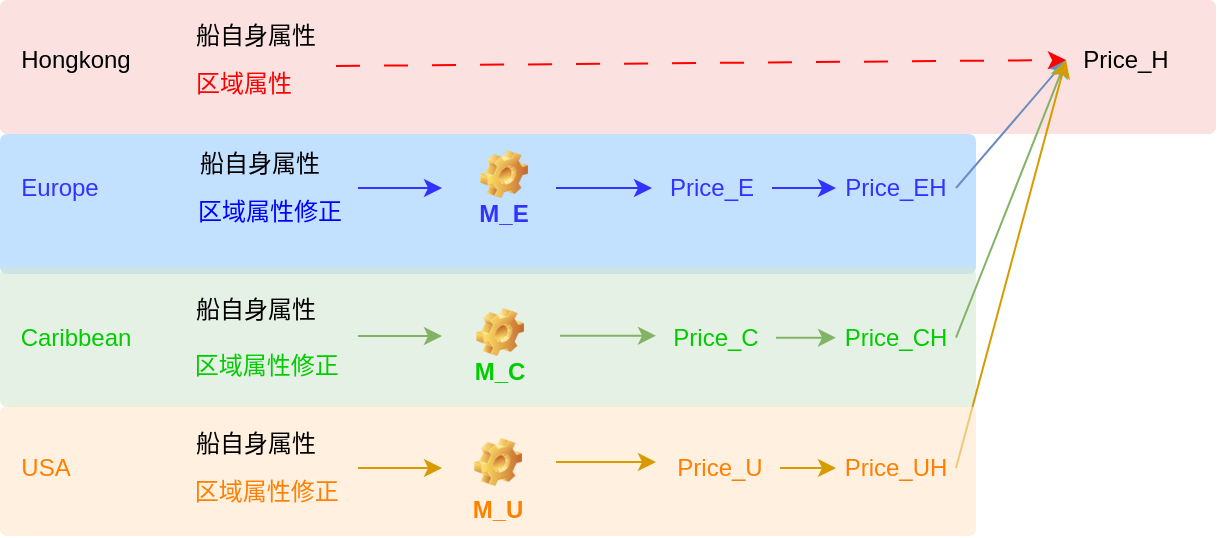 <mxfile version="21.0.8" type="github">
  <diagram name="第 1 页" id="b4Ed2LwabQIBzOSei9t2">
    <mxGraphModel dx="794" dy="508" grid="1" gridSize="10" guides="1" tooltips="1" connect="1" arrows="1" fold="1" page="1" pageScale="1" pageWidth="827" pageHeight="1169" math="0" shadow="0">
      <root>
        <mxCell id="0" />
        <mxCell id="1" parent="0" />
        <mxCell id="wm9mHPLaVxJcZAKre-H_-86" value="" style="rounded=1;whiteSpace=wrap;html=1;fillColor=#f8cecc;strokeColor=none;opacity=60;arcSize=5;" vertex="1" parent="1">
          <mxGeometry x="72" y="163" width="608" height="67" as="geometry" />
        </mxCell>
        <mxCell id="wm9mHPLaVxJcZAKre-H_-83" value="" style="rounded=1;whiteSpace=wrap;html=1;fillColor=#99CCFF;strokeColor=none;opacity=60;arcSize=5;" vertex="1" parent="1">
          <mxGeometry x="72" y="230" width="488" height="70" as="geometry" />
        </mxCell>
        <mxCell id="wm9mHPLaVxJcZAKre-H_-3" value="Hongkong" style="text;html=1;strokeColor=none;fillColor=none;align=center;verticalAlign=middle;whiteSpace=wrap;rounded=0;" vertex="1" parent="1">
          <mxGeometry x="80" y="178" width="60" height="30" as="geometry" />
        </mxCell>
        <mxCell id="wm9mHPLaVxJcZAKre-H_-7" value="" style="group" vertex="1" connectable="0" parent="1">
          <mxGeometry x="160" y="166" width="80" height="54" as="geometry" />
        </mxCell>
        <mxCell id="wm9mHPLaVxJcZAKre-H_-4" value="船自身属性" style="text;html=1;strokeColor=none;fillColor=none;align=center;verticalAlign=middle;whiteSpace=wrap;rounded=0;" vertex="1" parent="wm9mHPLaVxJcZAKre-H_-7">
          <mxGeometry width="80" height="30" as="geometry" />
        </mxCell>
        <mxCell id="wm9mHPLaVxJcZAKre-H_-5" value="&lt;font color=&quot;#ff0000&quot;&gt;区域属性&lt;/font&gt;" style="text;html=1;strokeColor=none;fillColor=none;align=center;verticalAlign=middle;whiteSpace=wrap;rounded=0;" vertex="1" parent="wm9mHPLaVxJcZAKre-H_-7">
          <mxGeometry x="4" y="24" width="60" height="30" as="geometry" />
        </mxCell>
        <mxCell id="wm9mHPLaVxJcZAKre-H_-8" value="" style="group" vertex="1" connectable="0" parent="1">
          <mxGeometry x="162" y="230" width="110" height="54" as="geometry" />
        </mxCell>
        <mxCell id="wm9mHPLaVxJcZAKre-H_-9" value="船自身属性" style="text;html=1;strokeColor=none;fillColor=none;align=center;verticalAlign=middle;whiteSpace=wrap;rounded=0;" vertex="1" parent="wm9mHPLaVxJcZAKre-H_-8">
          <mxGeometry width="80" height="30" as="geometry" />
        </mxCell>
        <mxCell id="wm9mHPLaVxJcZAKre-H_-10" value="&lt;font color=&quot;#0000ff&quot;&gt;区域属性修正&lt;/font&gt;" style="text;html=1;strokeColor=none;fillColor=none;align=left;verticalAlign=middle;whiteSpace=wrap;rounded=0;" vertex="1" parent="wm9mHPLaVxJcZAKre-H_-8">
          <mxGeometry x="7" y="24" width="106" height="30" as="geometry" />
        </mxCell>
        <mxCell id="wm9mHPLaVxJcZAKre-H_-16" value="&lt;font color=&quot;#3333ff&quot;&gt;Europe&lt;/font&gt;" style="text;html=1;strokeColor=none;fillColor=none;align=center;verticalAlign=middle;whiteSpace=wrap;rounded=0;" vertex="1" parent="1">
          <mxGeometry x="72" y="242" width="60" height="30" as="geometry" />
        </mxCell>
        <mxCell id="wm9mHPLaVxJcZAKre-H_-19" value="" style="group" vertex="1" connectable="0" parent="1">
          <mxGeometry x="80" y="300" width="550" height="70" as="geometry" />
        </mxCell>
        <mxCell id="wm9mHPLaVxJcZAKre-H_-84" value="" style="rounded=1;whiteSpace=wrap;html=1;fillColor=#d5e8d4;strokeColor=none;opacity=60;arcSize=5;" vertex="1" parent="wm9mHPLaVxJcZAKre-H_-19">
          <mxGeometry x="-8" y="-3.5" width="488" height="70" as="geometry" />
        </mxCell>
        <mxCell id="wm9mHPLaVxJcZAKre-H_-12" value="" style="group" vertex="1" connectable="0" parent="wm9mHPLaVxJcZAKre-H_-19">
          <mxGeometry x="80" width="90" height="63.0" as="geometry" />
        </mxCell>
        <mxCell id="wm9mHPLaVxJcZAKre-H_-13" value="船自身属性" style="text;html=1;strokeColor=none;fillColor=none;align=center;verticalAlign=middle;whiteSpace=wrap;rounded=0;" vertex="1" parent="wm9mHPLaVxJcZAKre-H_-12">
          <mxGeometry width="80" height="35" as="geometry" />
        </mxCell>
        <mxCell id="wm9mHPLaVxJcZAKre-H_-14" value="&lt;font color=&quot;#00cc00&quot;&gt;区域属性修正&amp;nbsp;&lt;/font&gt;" style="text;html=1;strokeColor=none;fillColor=none;align=center;verticalAlign=middle;whiteSpace=wrap;rounded=0;" vertex="1" parent="wm9mHPLaVxJcZAKre-H_-12">
          <mxGeometry x="4" y="28" width="86" height="35" as="geometry" />
        </mxCell>
        <mxCell id="wm9mHPLaVxJcZAKre-H_-17" value="&lt;font color=&quot;#00cc00&quot;&gt;Caribbean&lt;/font&gt;" style="text;html=1;strokeColor=none;fillColor=none;align=center;verticalAlign=middle;whiteSpace=wrap;rounded=0;" vertex="1" parent="wm9mHPLaVxJcZAKre-H_-19">
          <mxGeometry y="14" width="60" height="35" as="geometry" />
        </mxCell>
        <mxCell id="wm9mHPLaVxJcZAKre-H_-31" value="&lt;font color=&quot;#00cc00&quot;&gt;M_C&lt;/font&gt;" style="label;whiteSpace=wrap;html=1;align=center;verticalAlign=bottom;spacingLeft=0;spacingBottom=4;imageAlign=center;imageVerticalAlign=top;image=img/clipart/Gear_128x128.png;strokeColor=none;imageWidth=24;imageHeight=24;fillColor=none;" vertex="1" parent="wm9mHPLaVxJcZAKre-H_-19">
          <mxGeometry x="212" y="10" width="60" height="51.83" as="geometry" />
        </mxCell>
        <mxCell id="wm9mHPLaVxJcZAKre-H_-43" value="" style="group" vertex="1" connectable="0" parent="wm9mHPLaVxJcZAKre-H_-19">
          <mxGeometry x="320" y="14.333" width="60" height="35" as="geometry" />
        </mxCell>
        <mxCell id="wm9mHPLaVxJcZAKre-H_-44" style="edgeStyle=orthogonalEdgeStyle;rounded=0;orthogonalLoop=1;jettySize=auto;html=1;" edge="1" parent="wm9mHPLaVxJcZAKre-H_-43">
          <mxGeometry relative="1" as="geometry">
            <mxPoint y="17.5" as="targetPoint" />
          </mxGeometry>
        </mxCell>
        <mxCell id="wm9mHPLaVxJcZAKre-H_-45" value="&lt;font color=&quot;#00cc00&quot;&gt;Price_C&lt;/font&gt;" style="text;html=1;strokeColor=none;fillColor=none;align=center;verticalAlign=middle;whiteSpace=wrap;rounded=0;" vertex="1" parent="wm9mHPLaVxJcZAKre-H_-43">
          <mxGeometry width="60" height="35" as="geometry" />
        </mxCell>
        <mxCell id="wm9mHPLaVxJcZAKre-H_-49" value="" style="endArrow=classic;html=1;rounded=0;exitX=1;exitY=0.5;exitDx=0;exitDy=0;fillColor=#d5e8d4;strokeColor=#82b366;" edge="1" parent="wm9mHPLaVxJcZAKre-H_-19">
          <mxGeometry width="50" height="50" relative="1" as="geometry">
            <mxPoint x="272" y="30.833" as="sourcePoint" />
            <mxPoint x="320" y="30.833" as="targetPoint" />
          </mxGeometry>
        </mxCell>
        <mxCell id="wm9mHPLaVxJcZAKre-H_-65" value="" style="group" vertex="1" connectable="0" parent="wm9mHPLaVxJcZAKre-H_-19">
          <mxGeometry x="410" y="14.333" width="60" height="35" as="geometry" />
        </mxCell>
        <mxCell id="wm9mHPLaVxJcZAKre-H_-66" style="edgeStyle=orthogonalEdgeStyle;rounded=0;orthogonalLoop=1;jettySize=auto;html=1;" edge="1" parent="wm9mHPLaVxJcZAKre-H_-65">
          <mxGeometry relative="1" as="geometry">
            <mxPoint y="17.5" as="targetPoint" />
          </mxGeometry>
        </mxCell>
        <mxCell id="wm9mHPLaVxJcZAKre-H_-67" value="&lt;font color=&quot;#00cc00&quot;&gt;Price_CH&lt;/font&gt;" style="text;html=1;strokeColor=none;fillColor=none;align=center;verticalAlign=middle;whiteSpace=wrap;rounded=0;" vertex="1" parent="wm9mHPLaVxJcZAKre-H_-65">
          <mxGeometry width="60" height="35" as="geometry" />
        </mxCell>
        <mxCell id="wm9mHPLaVxJcZAKre-H_-75" value="" style="endArrow=classic;html=1;rounded=0;exitX=1;exitY=0.5;exitDx=0;exitDy=0;fillColor=#d5e8d4;strokeColor=#82b366;" edge="1" parent="wm9mHPLaVxJcZAKre-H_-19" source="wm9mHPLaVxJcZAKre-H_-45" target="wm9mHPLaVxJcZAKre-H_-67">
          <mxGeometry width="50" height="50" relative="1" as="geometry">
            <mxPoint x="200" y="-35" as="sourcePoint" />
            <mxPoint x="250" y="-93.333" as="targetPoint" />
          </mxGeometry>
        </mxCell>
        <mxCell id="wm9mHPLaVxJcZAKre-H_-30" value="&lt;font color=&quot;#3333ff&quot;&gt;M_E&lt;/font&gt;" style="label;whiteSpace=wrap;html=1;align=center;verticalAlign=bottom;spacingLeft=0;spacingBottom=4;imageAlign=center;imageVerticalAlign=top;image=img/clipart/Gear_128x128.png;strokeColor=none;imageWidth=24;imageHeight=24;fillColor=none;" vertex="1" parent="1">
          <mxGeometry x="298" y="231" width="52" height="52" as="geometry" />
        </mxCell>
        <mxCell id="wm9mHPLaVxJcZAKre-H_-34" value="" style="endArrow=classic;html=1;rounded=0;entryX=0;entryY=0.5;entryDx=0;entryDy=0;fillColor=#dae8fc;strokeColor=#3333FF;" edge="1" parent="1">
          <mxGeometry width="50" height="50" relative="1" as="geometry">
            <mxPoint x="251" y="257" as="sourcePoint" />
            <mxPoint x="293" y="257" as="targetPoint" />
          </mxGeometry>
        </mxCell>
        <mxCell id="wm9mHPLaVxJcZAKre-H_-35" value="" style="endArrow=classic;html=1;rounded=0;entryX=0;entryY=0.5;entryDx=0;entryDy=0;fillColor=#d5e8d4;strokeColor=#82b366;" edge="1" parent="1">
          <mxGeometry width="50" height="50" relative="1" as="geometry">
            <mxPoint x="251" y="331" as="sourcePoint" />
            <mxPoint x="293" y="331" as="targetPoint" />
          </mxGeometry>
        </mxCell>
        <mxCell id="wm9mHPLaVxJcZAKre-H_-40" value="" style="group" vertex="1" connectable="0" parent="1">
          <mxGeometry x="398" y="242" width="60" height="30" as="geometry" />
        </mxCell>
        <mxCell id="wm9mHPLaVxJcZAKre-H_-38" style="edgeStyle=orthogonalEdgeStyle;rounded=0;orthogonalLoop=1;jettySize=auto;html=1;fillColor=#dae8fc;strokeColor=#3333FF;" edge="1" parent="wm9mHPLaVxJcZAKre-H_-40" source="wm9mHPLaVxJcZAKre-H_-30">
          <mxGeometry relative="1" as="geometry">
            <mxPoint y="15" as="targetPoint" />
          </mxGeometry>
        </mxCell>
        <mxCell id="wm9mHPLaVxJcZAKre-H_-39" value="&lt;font color=&quot;#3333ff&quot;&gt;Price_E&lt;/font&gt;" style="text;html=1;strokeColor=none;fillColor=none;align=center;verticalAlign=middle;whiteSpace=wrap;rounded=0;" vertex="1" parent="wm9mHPLaVxJcZAKre-H_-40">
          <mxGeometry width="60" height="30" as="geometry" />
        </mxCell>
        <mxCell id="wm9mHPLaVxJcZAKre-H_-56" value="" style="group" vertex="1" connectable="0" parent="1">
          <mxGeometry x="490" y="242" width="60" height="30" as="geometry" />
        </mxCell>
        <mxCell id="wm9mHPLaVxJcZAKre-H_-57" style="edgeStyle=orthogonalEdgeStyle;rounded=0;orthogonalLoop=1;jettySize=auto;html=1;" edge="1" parent="wm9mHPLaVxJcZAKre-H_-56">
          <mxGeometry relative="1" as="geometry">
            <mxPoint y="15" as="targetPoint" />
          </mxGeometry>
        </mxCell>
        <mxCell id="wm9mHPLaVxJcZAKre-H_-58" value="&lt;font color=&quot;#3333ff&quot;&gt;Price_EH&lt;/font&gt;" style="text;html=1;strokeColor=none;fillColor=none;align=center;verticalAlign=middle;whiteSpace=wrap;rounded=0;" vertex="1" parent="wm9mHPLaVxJcZAKre-H_-56">
          <mxGeometry width="60" height="30" as="geometry" />
        </mxCell>
        <mxCell id="wm9mHPLaVxJcZAKre-H_-68" value="" style="endArrow=classic;html=1;rounded=0;exitX=1;exitY=0.5;exitDx=0;exitDy=0;fillColor=#dae8fc;strokeColor=#3333FF;" edge="1" parent="1" source="wm9mHPLaVxJcZAKre-H_-39" target="wm9mHPLaVxJcZAKre-H_-58">
          <mxGeometry width="50" height="50" relative="1" as="geometry">
            <mxPoint x="280" y="270" as="sourcePoint" />
            <mxPoint x="330" y="220" as="targetPoint" />
          </mxGeometry>
        </mxCell>
        <mxCell id="wm9mHPLaVxJcZAKre-H_-78" value="Price_H" style="text;html=1;strokeColor=none;fillColor=none;align=center;verticalAlign=middle;whiteSpace=wrap;rounded=0;" vertex="1" parent="1">
          <mxGeometry x="605" y="178" width="60" height="30" as="geometry" />
        </mxCell>
        <mxCell id="wm9mHPLaVxJcZAKre-H_-79" value="" style="endArrow=classic;html=1;rounded=0;exitX=1;exitY=0.5;exitDx=0;exitDy=0;entryX=0;entryY=0.5;entryDx=0;entryDy=0;strokeColor=#6c8ebf;fillColor=#dae8fc;" edge="1" parent="1" source="wm9mHPLaVxJcZAKre-H_-58" target="wm9mHPLaVxJcZAKre-H_-78">
          <mxGeometry width="50" height="50" relative="1" as="geometry">
            <mxPoint x="340" y="270" as="sourcePoint" />
            <mxPoint x="390" y="220" as="targetPoint" />
          </mxGeometry>
        </mxCell>
        <mxCell id="wm9mHPLaVxJcZAKre-H_-80" value="" style="endArrow=classic;html=1;rounded=0;exitX=1;exitY=0.5;exitDx=0;exitDy=0;entryX=0;entryY=0.5;entryDx=0;entryDy=0;fillColor=#d5e8d4;strokeColor=#82b366;" edge="1" parent="1" source="wm9mHPLaVxJcZAKre-H_-67" target="wm9mHPLaVxJcZAKre-H_-78">
          <mxGeometry width="50" height="50" relative="1" as="geometry">
            <mxPoint x="340" y="270" as="sourcePoint" />
            <mxPoint x="390" y="220" as="targetPoint" />
          </mxGeometry>
        </mxCell>
        <mxCell id="wm9mHPLaVxJcZAKre-H_-81" value="" style="endArrow=classic;html=1;rounded=0;exitX=1;exitY=0.5;exitDx=0;exitDy=0;entryX=0;entryY=0.5;entryDx=0;entryDy=0;fillColor=#ffe6cc;strokeColor=#d79b00;" edge="1" parent="1" source="wm9mHPLaVxJcZAKre-H_-64" target="wm9mHPLaVxJcZAKre-H_-78">
          <mxGeometry width="50" height="50" relative="1" as="geometry">
            <mxPoint x="340" y="270" as="sourcePoint" />
            <mxPoint x="390" y="220" as="targetPoint" />
          </mxGeometry>
        </mxCell>
        <mxCell id="wm9mHPLaVxJcZAKre-H_-87" value="" style="endArrow=classic;html=1;rounded=0;entryX=0;entryY=0.5;entryDx=0;entryDy=0;exitX=1;exitY=1;exitDx=0;exitDy=0;dashed=1;dashPattern=12 12;strokeColor=#FF0000;" edge="1" parent="1" source="wm9mHPLaVxJcZAKre-H_-4" target="wm9mHPLaVxJcZAKre-H_-78">
          <mxGeometry width="50" height="50" relative="1" as="geometry">
            <mxPoint x="250" y="90" as="sourcePoint" />
            <mxPoint x="390" y="220" as="targetPoint" />
          </mxGeometry>
        </mxCell>
        <mxCell id="wm9mHPLaVxJcZAKre-H_-46" value="" style="group" vertex="1" connectable="0" parent="1">
          <mxGeometry x="402" y="382" width="158" height="45" as="geometry" />
        </mxCell>
        <mxCell id="wm9mHPLaVxJcZAKre-H_-85" value="" style="rounded=1;whiteSpace=wrap;html=1;fillColor=#ffe6cc;strokeColor=none;opacity=60;arcSize=5;" vertex="1" parent="wm9mHPLaVxJcZAKre-H_-46">
          <mxGeometry x="-330" y="-16" width="488" height="65" as="geometry" />
        </mxCell>
        <mxCell id="wm9mHPLaVxJcZAKre-H_-47" style="edgeStyle=orthogonalEdgeStyle;rounded=0;orthogonalLoop=1;jettySize=auto;html=1;" edge="1" parent="wm9mHPLaVxJcZAKre-H_-46">
          <mxGeometry relative="1" as="geometry">
            <mxPoint y="15" as="targetPoint" />
          </mxGeometry>
        </mxCell>
        <mxCell id="wm9mHPLaVxJcZAKre-H_-48" value="&lt;font color=&quot;#ff8000&quot;&gt;Price_U&lt;/font&gt;" style="text;html=1;strokeColor=none;fillColor=none;align=center;verticalAlign=middle;whiteSpace=wrap;rounded=0;" vertex="1" parent="wm9mHPLaVxJcZAKre-H_-46">
          <mxGeometry width="60" height="30" as="geometry" />
        </mxCell>
        <mxCell id="wm9mHPLaVxJcZAKre-H_-62" value="" style="group" vertex="1" connectable="0" parent="1">
          <mxGeometry x="490" y="382" width="60" height="30" as="geometry" />
        </mxCell>
        <mxCell id="wm9mHPLaVxJcZAKre-H_-63" style="edgeStyle=orthogonalEdgeStyle;rounded=0;orthogonalLoop=1;jettySize=auto;html=1;" edge="1" parent="wm9mHPLaVxJcZAKre-H_-62">
          <mxGeometry relative="1" as="geometry">
            <mxPoint y="15" as="targetPoint" />
          </mxGeometry>
        </mxCell>
        <mxCell id="wm9mHPLaVxJcZAKre-H_-64" value="&lt;font color=&quot;#ff8000&quot;&gt;Price_UH&lt;/font&gt;" style="text;html=1;strokeColor=none;fillColor=none;align=center;verticalAlign=middle;whiteSpace=wrap;rounded=0;" vertex="1" parent="wm9mHPLaVxJcZAKre-H_-62">
          <mxGeometry width="60" height="30" as="geometry" />
        </mxCell>
        <mxCell id="wm9mHPLaVxJcZAKre-H_-24" value="&lt;font color=&quot;#ff8000&quot;&gt;USA&lt;/font&gt;" style="text;html=1;strokeColor=none;fillColor=none;align=center;verticalAlign=middle;whiteSpace=wrap;rounded=0;" vertex="1" parent="1">
          <mxGeometry x="80" y="382" width="30" height="30" as="geometry" />
        </mxCell>
        <mxCell id="wm9mHPLaVxJcZAKre-H_-21" value="" style="group" vertex="1" connectable="0" parent="1">
          <mxGeometry x="160" y="370" width="90" height="54" as="geometry" />
        </mxCell>
        <mxCell id="wm9mHPLaVxJcZAKre-H_-22" value="船自身属性" style="text;html=1;strokeColor=none;fillColor=none;align=center;verticalAlign=middle;whiteSpace=wrap;rounded=0;" vertex="1" parent="wm9mHPLaVxJcZAKre-H_-21">
          <mxGeometry width="80" height="30" as="geometry" />
        </mxCell>
        <mxCell id="wm9mHPLaVxJcZAKre-H_-23" value="&lt;font color=&quot;#ff8000&quot;&gt;区域属性修正&amp;nbsp;&lt;/font&gt;" style="text;html=1;strokeColor=none;fillColor=none;align=center;verticalAlign=middle;whiteSpace=wrap;rounded=0;" vertex="1" parent="wm9mHPLaVxJcZAKre-H_-21">
          <mxGeometry x="4" y="24" width="86" height="30" as="geometry" />
        </mxCell>
        <mxCell id="wm9mHPLaVxJcZAKre-H_-36" value="" style="endArrow=classic;html=1;rounded=0;entryX=0;entryY=0.5;entryDx=0;entryDy=0;fillColor=#ffe6cc;strokeColor=#d79b00;" edge="1" parent="1">
          <mxGeometry width="50" height="50" relative="1" as="geometry">
            <mxPoint x="251" y="397" as="sourcePoint" />
            <mxPoint x="293" y="397" as="targetPoint" />
          </mxGeometry>
        </mxCell>
        <mxCell id="wm9mHPLaVxJcZAKre-H_-54" style="edgeStyle=orthogonalEdgeStyle;rounded=0;orthogonalLoop=1;jettySize=auto;html=1;fillColor=#ffe6cc;strokeColor=#d79b00;" edge="1" parent="1">
          <mxGeometry relative="1" as="geometry">
            <mxPoint x="400" y="394" as="targetPoint" />
            <mxPoint x="350" y="394" as="sourcePoint" />
          </mxGeometry>
        </mxCell>
        <mxCell id="wm9mHPLaVxJcZAKre-H_-76" value="" style="endArrow=classic;html=1;rounded=0;exitX=1;exitY=0.5;exitDx=0;exitDy=0;fillColor=#ffe6cc;strokeColor=#d79b00;" edge="1" parent="1" source="wm9mHPLaVxJcZAKre-H_-48" target="wm9mHPLaVxJcZAKre-H_-64">
          <mxGeometry width="50" height="50" relative="1" as="geometry">
            <mxPoint x="280" y="270" as="sourcePoint" />
            <mxPoint x="330" y="220" as="targetPoint" />
          </mxGeometry>
        </mxCell>
        <mxCell id="wm9mHPLaVxJcZAKre-H_-32" value="&lt;font color=&quot;#ff8000&quot;&gt;M_U&lt;/font&gt;" style="label;whiteSpace=wrap;html=1;align=center;verticalAlign=bottom;spacingLeft=0;spacingBottom=4;imageAlign=center;imageVerticalAlign=top;image=img/clipart/Gear_128x128.png;strokeColor=none;imageWidth=24;imageHeight=24;fillColor=none;" vertex="1" parent="1">
          <mxGeometry x="291" y="375" width="60" height="56" as="geometry" />
        </mxCell>
      </root>
    </mxGraphModel>
  </diagram>
</mxfile>
